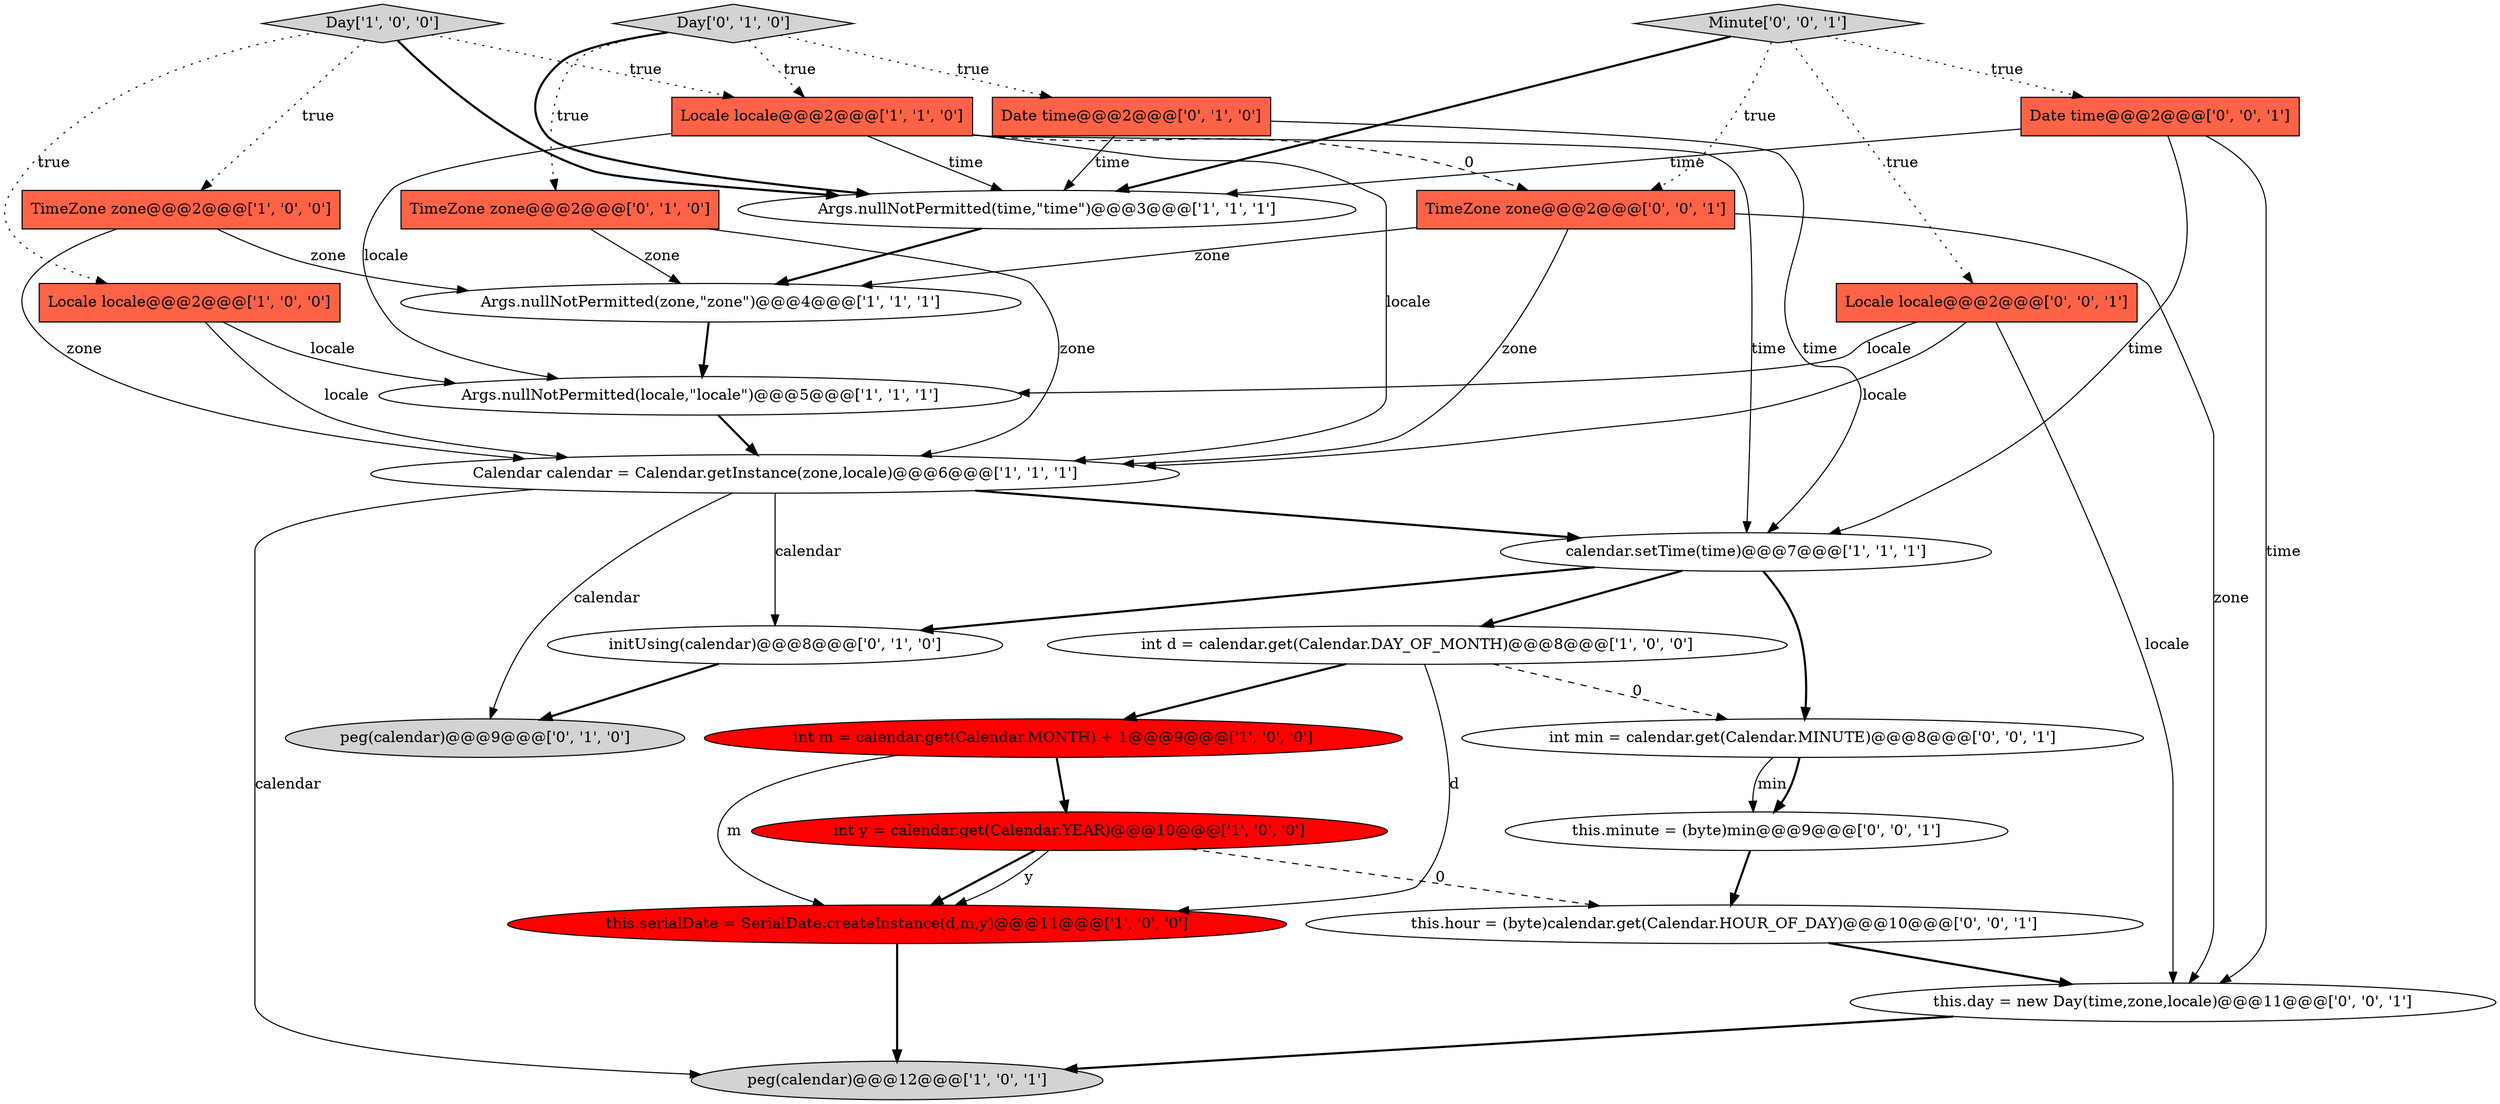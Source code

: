 digraph {
24 [style = filled, label = "this.day = new Day(time,zone,locale)@@@11@@@['0', '0', '1']", fillcolor = white, shape = ellipse image = "AAA0AAABBB3BBB"];
17 [style = filled, label = "Day['0', '1', '0']", fillcolor = lightgray, shape = diamond image = "AAA0AAABBB2BBB"];
1 [style = filled, label = "int m = calendar.get(Calendar.MONTH) + 1@@@9@@@['1', '0', '0']", fillcolor = red, shape = ellipse image = "AAA1AAABBB1BBB"];
11 [style = filled, label = "TimeZone zone@@@2@@@['1', '0', '0']", fillcolor = tomato, shape = box image = "AAA0AAABBB1BBB"];
10 [style = filled, label = "int y = calendar.get(Calendar.YEAR)@@@10@@@['1', '0', '0']", fillcolor = red, shape = ellipse image = "AAA1AAABBB1BBB"];
12 [style = filled, label = "Locale locale@@@2@@@['1', '1', '0']", fillcolor = tomato, shape = box image = "AAA0AAABBB1BBB"];
16 [style = filled, label = "initUsing(calendar)@@@8@@@['0', '1', '0']", fillcolor = white, shape = ellipse image = "AAA0AAABBB2BBB"];
9 [style = filled, label = "calendar.setTime(time)@@@7@@@['1', '1', '1']", fillcolor = white, shape = ellipse image = "AAA0AAABBB1BBB"];
15 [style = filled, label = "TimeZone zone@@@2@@@['0', '1', '0']", fillcolor = tomato, shape = box image = "AAA0AAABBB2BBB"];
5 [style = filled, label = "Day['1', '0', '0']", fillcolor = lightgray, shape = diamond image = "AAA0AAABBB1BBB"];
19 [style = filled, label = "this.minute = (byte)min@@@9@@@['0', '0', '1']", fillcolor = white, shape = ellipse image = "AAA0AAABBB3BBB"];
7 [style = filled, label = "Args.nullNotPermitted(locale,\"locale\")@@@5@@@['1', '1', '1']", fillcolor = white, shape = ellipse image = "AAA0AAABBB1BBB"];
13 [style = filled, label = "int d = calendar.get(Calendar.DAY_OF_MONTH)@@@8@@@['1', '0', '0']", fillcolor = white, shape = ellipse image = "AAA0AAABBB1BBB"];
21 [style = filled, label = "Date time@@@2@@@['0', '0', '1']", fillcolor = tomato, shape = box image = "AAA0AAABBB3BBB"];
14 [style = filled, label = "Date time@@@2@@@['0', '1', '0']", fillcolor = tomato, shape = box image = "AAA0AAABBB2BBB"];
18 [style = filled, label = "peg(calendar)@@@9@@@['0', '1', '0']", fillcolor = lightgray, shape = ellipse image = "AAA0AAABBB2BBB"];
20 [style = filled, label = "this.hour = (byte)calendar.get(Calendar.HOUR_OF_DAY)@@@10@@@['0', '0', '1']", fillcolor = white, shape = ellipse image = "AAA0AAABBB3BBB"];
6 [style = filled, label = "Args.nullNotPermitted(time,\"time\")@@@3@@@['1', '1', '1']", fillcolor = white, shape = ellipse image = "AAA0AAABBB1BBB"];
2 [style = filled, label = "Args.nullNotPermitted(zone,\"zone\")@@@4@@@['1', '1', '1']", fillcolor = white, shape = ellipse image = "AAA0AAABBB1BBB"];
3 [style = filled, label = "peg(calendar)@@@12@@@['1', '0', '1']", fillcolor = lightgray, shape = ellipse image = "AAA0AAABBB1BBB"];
26 [style = filled, label = "TimeZone zone@@@2@@@['0', '0', '1']", fillcolor = tomato, shape = box image = "AAA0AAABBB3BBB"];
23 [style = filled, label = "int min = calendar.get(Calendar.MINUTE)@@@8@@@['0', '0', '1']", fillcolor = white, shape = ellipse image = "AAA0AAABBB3BBB"];
22 [style = filled, label = "Locale locale@@@2@@@['0', '0', '1']", fillcolor = tomato, shape = box image = "AAA0AAABBB3BBB"];
0 [style = filled, label = "Locale locale@@@2@@@['1', '0', '0']", fillcolor = tomato, shape = box image = "AAA0AAABBB1BBB"];
25 [style = filled, label = "Minute['0', '0', '1']", fillcolor = lightgray, shape = diamond image = "AAA0AAABBB3BBB"];
8 [style = filled, label = "Calendar calendar = Calendar.getInstance(zone,locale)@@@6@@@['1', '1', '1']", fillcolor = white, shape = ellipse image = "AAA0AAABBB1BBB"];
4 [style = filled, label = "this.serialDate = SerialDate.createInstance(d,m,y)@@@11@@@['1', '0', '0']", fillcolor = red, shape = ellipse image = "AAA1AAABBB1BBB"];
4->3 [style = bold, label=""];
12->7 [style = solid, label="locale"];
1->4 [style = solid, label="m"];
16->18 [style = bold, label=""];
12->9 [style = solid, label="time"];
15->8 [style = solid, label="zone"];
17->6 [style = bold, label=""];
21->9 [style = solid, label="time"];
8->18 [style = solid, label="calendar"];
19->20 [style = bold, label=""];
21->6 [style = solid, label="time"];
26->2 [style = solid, label="zone"];
12->6 [style = solid, label="time"];
17->14 [style = dotted, label="true"];
22->8 [style = solid, label="locale"];
12->8 [style = solid, label="locale"];
5->0 [style = dotted, label="true"];
11->8 [style = solid, label="zone"];
5->12 [style = dotted, label="true"];
13->4 [style = solid, label="d"];
26->24 [style = solid, label="zone"];
7->8 [style = bold, label=""];
25->6 [style = bold, label=""];
13->23 [style = dashed, label="0"];
9->16 [style = bold, label=""];
14->9 [style = solid, label="time"];
13->1 [style = bold, label=""];
21->24 [style = solid, label="time"];
8->3 [style = solid, label="calendar"];
6->2 [style = bold, label=""];
12->26 [style = dashed, label="0"];
9->23 [style = bold, label=""];
5->11 [style = dotted, label="true"];
17->15 [style = dotted, label="true"];
22->24 [style = solid, label="locale"];
5->6 [style = bold, label=""];
17->12 [style = dotted, label="true"];
0->8 [style = solid, label="locale"];
23->19 [style = solid, label="min"];
0->7 [style = solid, label="locale"];
26->8 [style = solid, label="zone"];
23->19 [style = bold, label=""];
8->9 [style = bold, label=""];
25->22 [style = dotted, label="true"];
10->4 [style = bold, label=""];
11->2 [style = solid, label="zone"];
14->6 [style = solid, label="time"];
10->20 [style = dashed, label="0"];
10->4 [style = solid, label="y"];
2->7 [style = bold, label=""];
22->7 [style = solid, label="locale"];
20->24 [style = bold, label=""];
1->10 [style = bold, label=""];
8->16 [style = solid, label="calendar"];
24->3 [style = bold, label=""];
25->26 [style = dotted, label="true"];
15->2 [style = solid, label="zone"];
25->21 [style = dotted, label="true"];
9->13 [style = bold, label=""];
}
